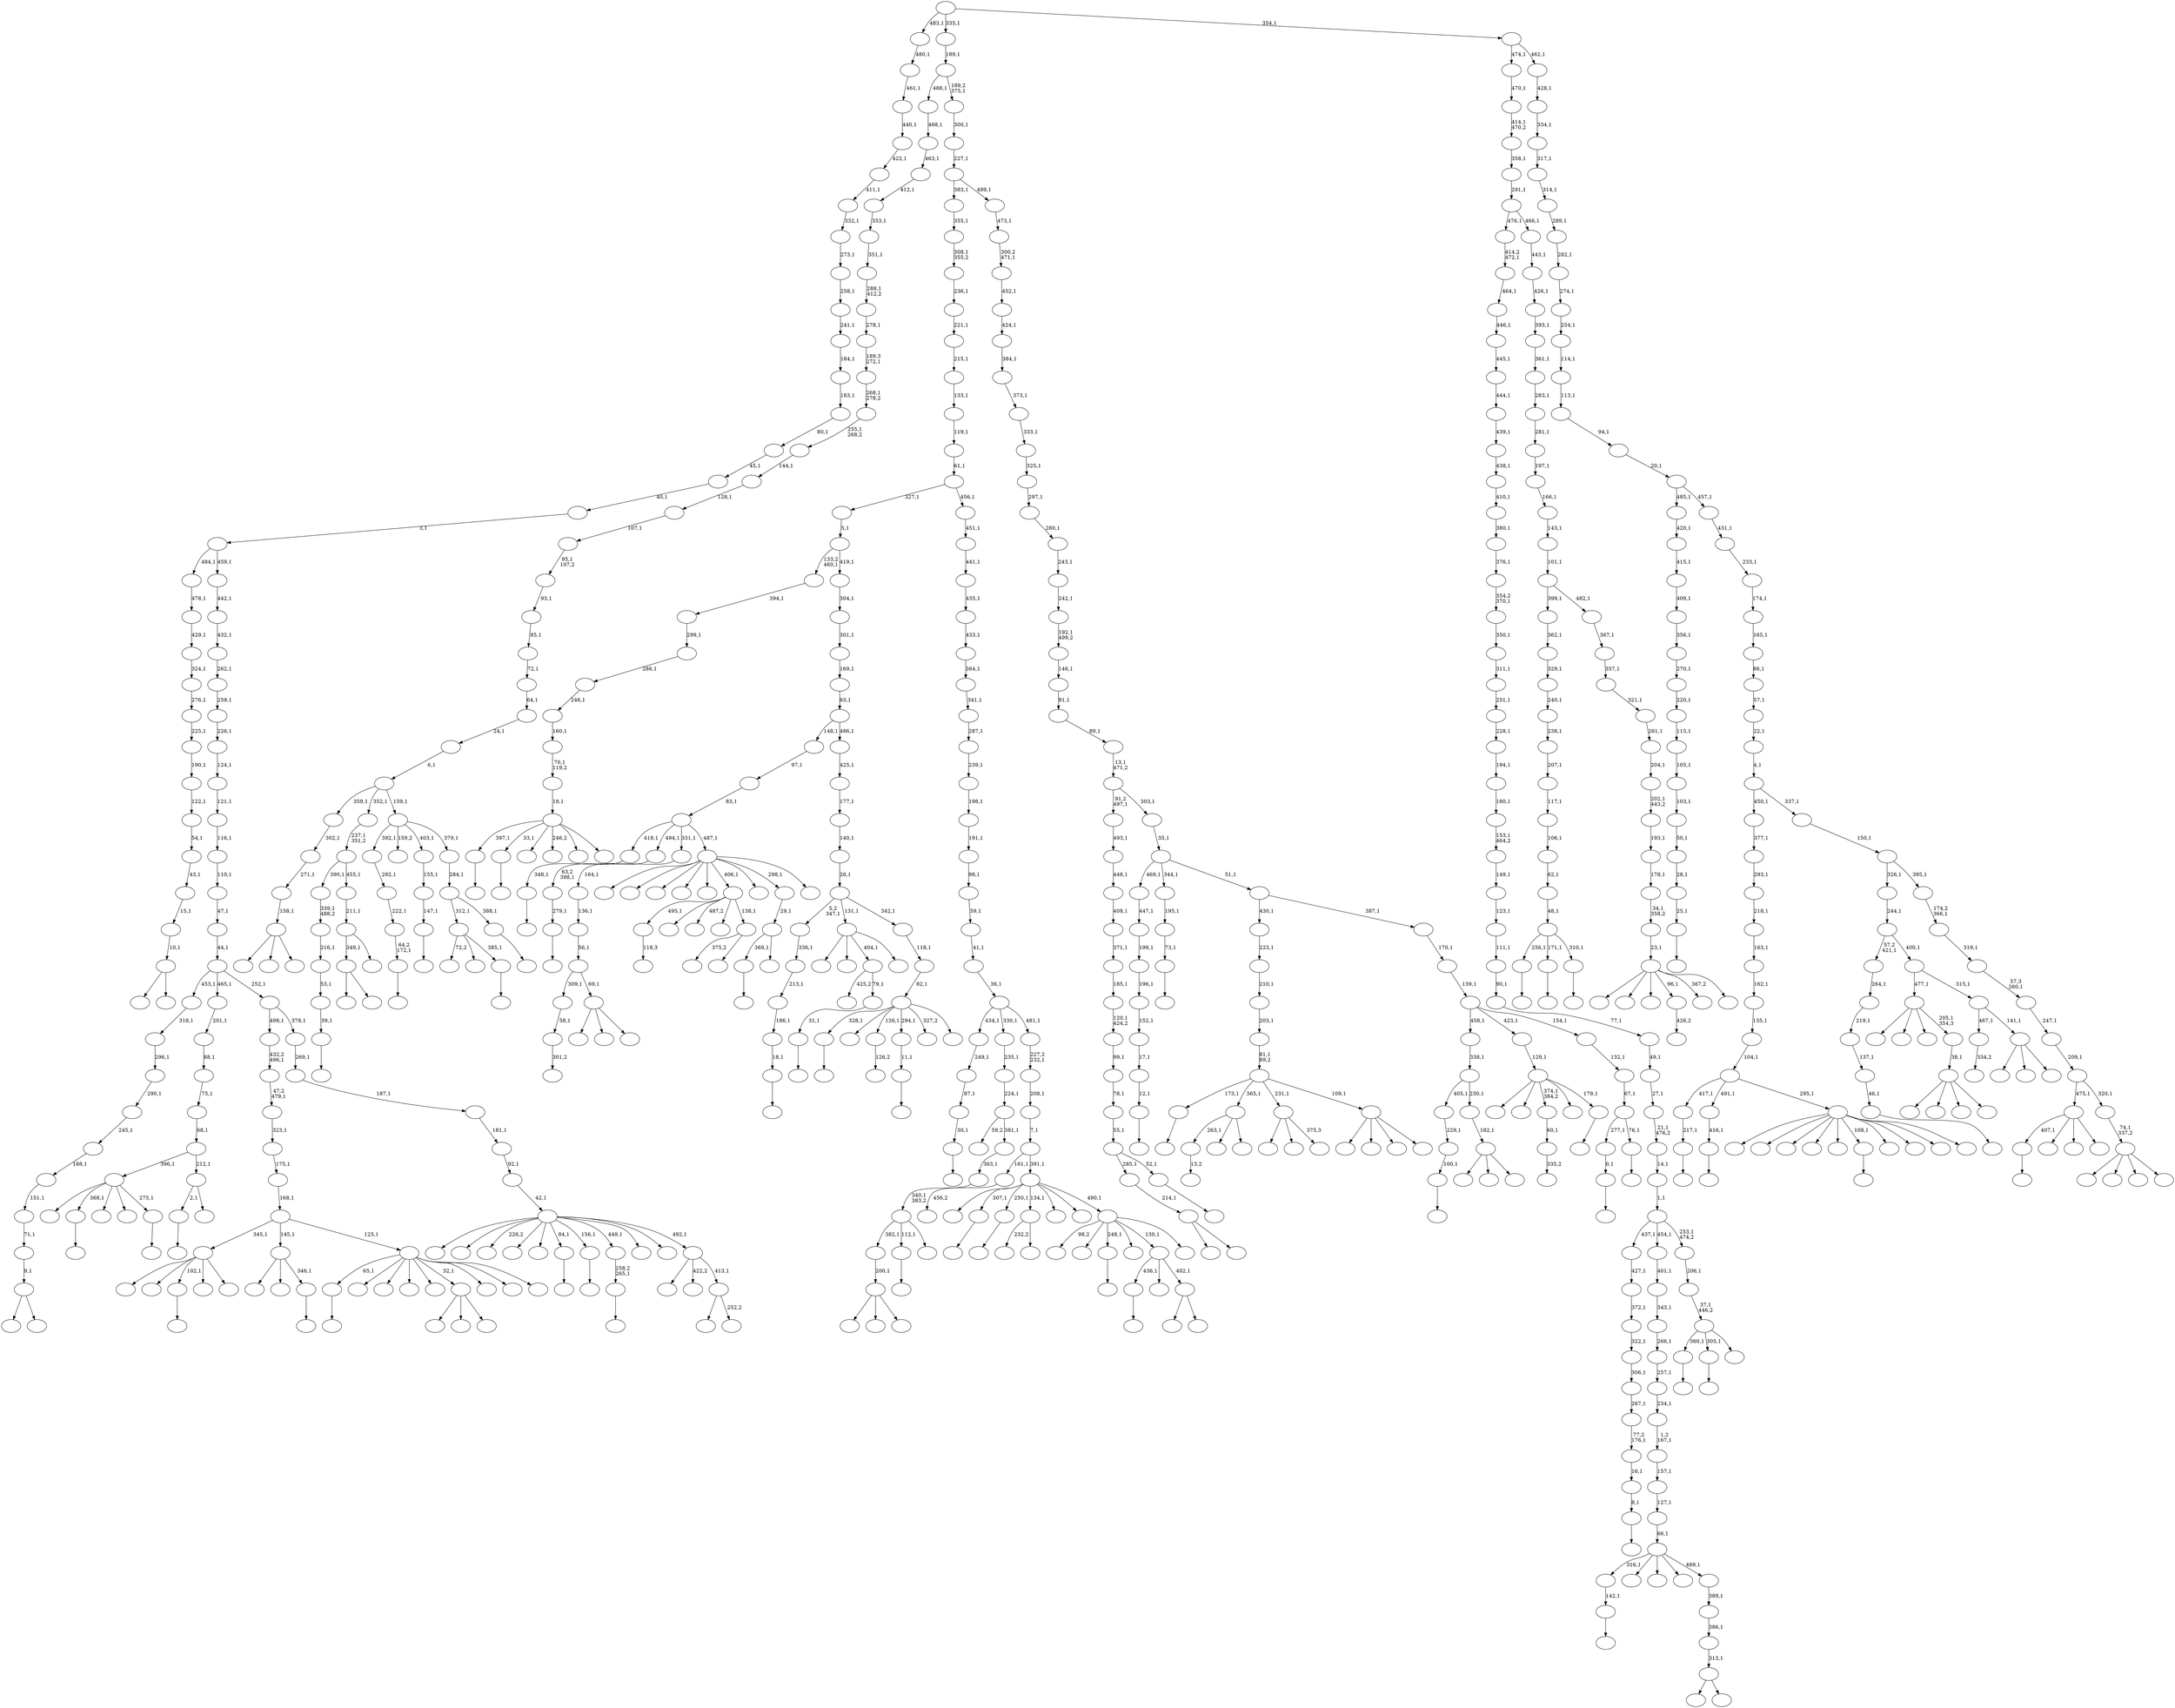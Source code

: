 digraph T {
	700 [label=""]
	699 [label=""]
	698 [label=""]
	697 [label=""]
	696 [label=""]
	695 [label=""]
	694 [label=""]
	693 [label=""]
	692 [label=""]
	691 [label=""]
	690 [label=""]
	689 [label=""]
	688 [label=""]
	687 [label=""]
	686 [label=""]
	685 [label=""]
	684 [label=""]
	683 [label=""]
	682 [label=""]
	681 [label=""]
	680 [label=""]
	679 [label=""]
	678 [label=""]
	677 [label=""]
	676 [label=""]
	675 [label=""]
	674 [label=""]
	673 [label=""]
	672 [label=""]
	671 [label=""]
	670 [label=""]
	669 [label=""]
	668 [label=""]
	667 [label=""]
	666 [label=""]
	665 [label=""]
	664 [label=""]
	663 [label=""]
	662 [label=""]
	661 [label=""]
	660 [label=""]
	659 [label=""]
	658 [label=""]
	657 [label=""]
	656 [label=""]
	655 [label=""]
	654 [label=""]
	653 [label=""]
	652 [label=""]
	651 [label=""]
	650 [label=""]
	649 [label=""]
	648 [label=""]
	647 [label=""]
	646 [label=""]
	645 [label=""]
	644 [label=""]
	643 [label=""]
	642 [label=""]
	641 [label=""]
	640 [label=""]
	639 [label=""]
	638 [label=""]
	637 [label=""]
	636 [label=""]
	635 [label=""]
	634 [label=""]
	633 [label=""]
	632 [label=""]
	631 [label=""]
	630 [label=""]
	629 [label=""]
	628 [label=""]
	627 [label=""]
	626 [label=""]
	625 [label=""]
	624 [label=""]
	623 [label=""]
	622 [label=""]
	621 [label=""]
	620 [label=""]
	619 [label=""]
	618 [label=""]
	617 [label=""]
	616 [label=""]
	615 [label=""]
	614 [label=""]
	613 [label=""]
	612 [label=""]
	611 [label=""]
	610 [label=""]
	609 [label=""]
	608 [label=""]
	607 [label=""]
	606 [label=""]
	605 [label=""]
	604 [label=""]
	603 [label=""]
	602 [label=""]
	601 [label=""]
	600 [label=""]
	599 [label=""]
	598 [label=""]
	597 [label=""]
	596 [label=""]
	595 [label=""]
	594 [label=""]
	593 [label=""]
	592 [label=""]
	591 [label=""]
	590 [label=""]
	589 [label=""]
	588 [label=""]
	587 [label=""]
	586 [label=""]
	585 [label=""]
	584 [label=""]
	583 [label=""]
	582 [label=""]
	581 [label=""]
	580 [label=""]
	579 [label=""]
	578 [label=""]
	577 [label=""]
	576 [label=""]
	575 [label=""]
	574 [label=""]
	573 [label=""]
	572 [label=""]
	571 [label=""]
	570 [label=""]
	569 [label=""]
	568 [label=""]
	567 [label=""]
	566 [label=""]
	565 [label=""]
	564 [label=""]
	563 [label=""]
	562 [label=""]
	561 [label=""]
	560 [label=""]
	559 [label=""]
	558 [label=""]
	557 [label=""]
	556 [label=""]
	555 [label=""]
	554 [label=""]
	553 [label=""]
	552 [label=""]
	551 [label=""]
	550 [label=""]
	549 [label=""]
	548 [label=""]
	547 [label=""]
	546 [label=""]
	545 [label=""]
	544 [label=""]
	543 [label=""]
	542 [label=""]
	541 [label=""]
	540 [label=""]
	539 [label=""]
	538 [label=""]
	537 [label=""]
	536 [label=""]
	535 [label=""]
	534 [label=""]
	533 [label=""]
	532 [label=""]
	531 [label=""]
	530 [label=""]
	529 [label=""]
	528 [label=""]
	527 [label=""]
	526 [label=""]
	525 [label=""]
	524 [label=""]
	523 [label=""]
	522 [label=""]
	521 [label=""]
	520 [label=""]
	519 [label=""]
	518 [label=""]
	517 [label=""]
	516 [label=""]
	515 [label=""]
	514 [label=""]
	513 [label=""]
	512 [label=""]
	511 [label=""]
	510 [label=""]
	509 [label=""]
	508 [label=""]
	507 [label=""]
	506 [label=""]
	505 [label=""]
	504 [label=""]
	503 [label=""]
	502 [label=""]
	501 [label=""]
	500 [label=""]
	499 [label=""]
	498 [label=""]
	497 [label=""]
	496 [label=""]
	495 [label=""]
	494 [label=""]
	493 [label=""]
	492 [label=""]
	491 [label=""]
	490 [label=""]
	489 [label=""]
	488 [label=""]
	487 [label=""]
	486 [label=""]
	485 [label=""]
	484 [label=""]
	483 [label=""]
	482 [label=""]
	481 [label=""]
	480 [label=""]
	479 [label=""]
	478 [label=""]
	477 [label=""]
	476 [label=""]
	475 [label=""]
	474 [label=""]
	473 [label=""]
	472 [label=""]
	471 [label=""]
	470 [label=""]
	469 [label=""]
	468 [label=""]
	467 [label=""]
	466 [label=""]
	465 [label=""]
	464 [label=""]
	463 [label=""]
	462 [label=""]
	461 [label=""]
	460 [label=""]
	459 [label=""]
	458 [label=""]
	457 [label=""]
	456 [label=""]
	455 [label=""]
	454 [label=""]
	453 [label=""]
	452 [label=""]
	451 [label=""]
	450 [label=""]
	449 [label=""]
	448 [label=""]
	447 [label=""]
	446 [label=""]
	445 [label=""]
	444 [label=""]
	443 [label=""]
	442 [label=""]
	441 [label=""]
	440 [label=""]
	439 [label=""]
	438 [label=""]
	437 [label=""]
	436 [label=""]
	435 [label=""]
	434 [label=""]
	433 [label=""]
	432 [label=""]
	431 [label=""]
	430 [label=""]
	429 [label=""]
	428 [label=""]
	427 [label=""]
	426 [label=""]
	425 [label=""]
	424 [label=""]
	423 [label=""]
	422 [label=""]
	421 [label=""]
	420 [label=""]
	419 [label=""]
	418 [label=""]
	417 [label=""]
	416 [label=""]
	415 [label=""]
	414 [label=""]
	413 [label=""]
	412 [label=""]
	411 [label=""]
	410 [label=""]
	409 [label=""]
	408 [label=""]
	407 [label=""]
	406 [label=""]
	405 [label=""]
	404 [label=""]
	403 [label=""]
	402 [label=""]
	401 [label=""]
	400 [label=""]
	399 [label=""]
	398 [label=""]
	397 [label=""]
	396 [label=""]
	395 [label=""]
	394 [label=""]
	393 [label=""]
	392 [label=""]
	391 [label=""]
	390 [label=""]
	389 [label=""]
	388 [label=""]
	387 [label=""]
	386 [label=""]
	385 [label=""]
	384 [label=""]
	383 [label=""]
	382 [label=""]
	381 [label=""]
	380 [label=""]
	379 [label=""]
	378 [label=""]
	377 [label=""]
	376 [label=""]
	375 [label=""]
	374 [label=""]
	373 [label=""]
	372 [label=""]
	371 [label=""]
	370 [label=""]
	369 [label=""]
	368 [label=""]
	367 [label=""]
	366 [label=""]
	365 [label=""]
	364 [label=""]
	363 [label=""]
	362 [label=""]
	361 [label=""]
	360 [label=""]
	359 [label=""]
	358 [label=""]
	357 [label=""]
	356 [label=""]
	355 [label=""]
	354 [label=""]
	353 [label=""]
	352 [label=""]
	351 [label=""]
	350 [label=""]
	349 [label=""]
	348 [label=""]
	347 [label=""]
	346 [label=""]
	345 [label=""]
	344 [label=""]
	343 [label=""]
	342 [label=""]
	341 [label=""]
	340 [label=""]
	339 [label=""]
	338 [label=""]
	337 [label=""]
	336 [label=""]
	335 [label=""]
	334 [label=""]
	333 [label=""]
	332 [label=""]
	331 [label=""]
	330 [label=""]
	329 [label=""]
	328 [label=""]
	327 [label=""]
	326 [label=""]
	325 [label=""]
	324 [label=""]
	323 [label=""]
	322 [label=""]
	321 [label=""]
	320 [label=""]
	319 [label=""]
	318 [label=""]
	317 [label=""]
	316 [label=""]
	315 [label=""]
	314 [label=""]
	313 [label=""]
	312 [label=""]
	311 [label=""]
	310 [label=""]
	309 [label=""]
	308 [label=""]
	307 [label=""]
	306 [label=""]
	305 [label=""]
	304 [label=""]
	303 [label=""]
	302 [label=""]
	301 [label=""]
	300 [label=""]
	299 [label=""]
	298 [label=""]
	297 [label=""]
	296 [label=""]
	295 [label=""]
	294 [label=""]
	293 [label=""]
	292 [label=""]
	291 [label=""]
	290 [label=""]
	289 [label=""]
	288 [label=""]
	287 [label=""]
	286 [label=""]
	285 [label=""]
	284 [label=""]
	283 [label=""]
	282 [label=""]
	281 [label=""]
	280 [label=""]
	279 [label=""]
	278 [label=""]
	277 [label=""]
	276 [label=""]
	275 [label=""]
	274 [label=""]
	273 [label=""]
	272 [label=""]
	271 [label=""]
	270 [label=""]
	269 [label=""]
	268 [label=""]
	267 [label=""]
	266 [label=""]
	265 [label=""]
	264 [label=""]
	263 [label=""]
	262 [label=""]
	261 [label=""]
	260 [label=""]
	259 [label=""]
	258 [label=""]
	257 [label=""]
	256 [label=""]
	255 [label=""]
	254 [label=""]
	253 [label=""]
	252 [label=""]
	251 [label=""]
	250 [label=""]
	249 [label=""]
	248 [label=""]
	247 [label=""]
	246 [label=""]
	245 [label=""]
	244 [label=""]
	243 [label=""]
	242 [label=""]
	241 [label=""]
	240 [label=""]
	239 [label=""]
	238 [label=""]
	237 [label=""]
	236 [label=""]
	235 [label=""]
	234 [label=""]
	233 [label=""]
	232 [label=""]
	231 [label=""]
	230 [label=""]
	229 [label=""]
	228 [label=""]
	227 [label=""]
	226 [label=""]
	225 [label=""]
	224 [label=""]
	223 [label=""]
	222 [label=""]
	221 [label=""]
	220 [label=""]
	219 [label=""]
	218 [label=""]
	217 [label=""]
	216 [label=""]
	215 [label=""]
	214 [label=""]
	213 [label=""]
	212 [label=""]
	211 [label=""]
	210 [label=""]
	209 [label=""]
	208 [label=""]
	207 [label=""]
	206 [label=""]
	205 [label=""]
	204 [label=""]
	203 [label=""]
	202 [label=""]
	201 [label=""]
	200 [label=""]
	199 [label=""]
	198 [label=""]
	197 [label=""]
	196 [label=""]
	195 [label=""]
	194 [label=""]
	193 [label=""]
	192 [label=""]
	191 [label=""]
	190 [label=""]
	189 [label=""]
	188 [label=""]
	187 [label=""]
	186 [label=""]
	185 [label=""]
	184 [label=""]
	183 [label=""]
	182 [label=""]
	181 [label=""]
	180 [label=""]
	179 [label=""]
	178 [label=""]
	177 [label=""]
	176 [label=""]
	175 [label=""]
	174 [label=""]
	173 [label=""]
	172 [label=""]
	171 [label=""]
	170 [label=""]
	169 [label=""]
	168 [label=""]
	167 [label=""]
	166 [label=""]
	165 [label=""]
	164 [label=""]
	163 [label=""]
	162 [label=""]
	161 [label=""]
	160 [label=""]
	159 [label=""]
	158 [label=""]
	157 [label=""]
	156 [label=""]
	155 [label=""]
	154 [label=""]
	153 [label=""]
	152 [label=""]
	151 [label=""]
	150 [label=""]
	149 [label=""]
	148 [label=""]
	147 [label=""]
	146 [label=""]
	145 [label=""]
	144 [label=""]
	143 [label=""]
	142 [label=""]
	141 [label=""]
	140 [label=""]
	139 [label=""]
	138 [label=""]
	137 [label=""]
	136 [label=""]
	135 [label=""]
	134 [label=""]
	133 [label=""]
	132 [label=""]
	131 [label=""]
	130 [label=""]
	129 [label=""]
	128 [label=""]
	127 [label=""]
	126 [label=""]
	125 [label=""]
	124 [label=""]
	123 [label=""]
	122 [label=""]
	121 [label=""]
	120 [label=""]
	119 [label=""]
	118 [label=""]
	117 [label=""]
	116 [label=""]
	115 [label=""]
	114 [label=""]
	113 [label=""]
	112 [label=""]
	111 [label=""]
	110 [label=""]
	109 [label=""]
	108 [label=""]
	107 [label=""]
	106 [label=""]
	105 [label=""]
	104 [label=""]
	103 [label=""]
	102 [label=""]
	101 [label=""]
	100 [label=""]
	99 [label=""]
	98 [label=""]
	97 [label=""]
	96 [label=""]
	95 [label=""]
	94 [label=""]
	93 [label=""]
	92 [label=""]
	91 [label=""]
	90 [label=""]
	89 [label=""]
	88 [label=""]
	87 [label=""]
	86 [label=""]
	85 [label=""]
	84 [label=""]
	83 [label=""]
	82 [label=""]
	81 [label=""]
	80 [label=""]
	79 [label=""]
	78 [label=""]
	77 [label=""]
	76 [label=""]
	75 [label=""]
	74 [label=""]
	73 [label=""]
	72 [label=""]
	71 [label=""]
	70 [label=""]
	69 [label=""]
	68 [label=""]
	67 [label=""]
	66 [label=""]
	65 [label=""]
	64 [label=""]
	63 [label=""]
	62 [label=""]
	61 [label=""]
	60 [label=""]
	59 [label=""]
	58 [label=""]
	57 [label=""]
	56 [label=""]
	55 [label=""]
	54 [label=""]
	53 [label=""]
	52 [label=""]
	51 [label=""]
	50 [label=""]
	49 [label=""]
	48 [label=""]
	47 [label=""]
	46 [label=""]
	45 [label=""]
	44 [label=""]
	43 [label=""]
	42 [label=""]
	41 [label=""]
	40 [label=""]
	39 [label=""]
	38 [label=""]
	37 [label=""]
	36 [label=""]
	35 [label=""]
	34 [label=""]
	33 [label=""]
	32 [label=""]
	31 [label=""]
	30 [label=""]
	29 [label=""]
	28 [label=""]
	27 [label=""]
	26 [label=""]
	25 [label=""]
	24 [label=""]
	23 [label=""]
	22 [label=""]
	21 [label=""]
	20 [label=""]
	19 [label=""]
	18 [label=""]
	17 [label=""]
	16 [label=""]
	15 [label=""]
	14 [label=""]
	13 [label=""]
	12 [label=""]
	11 [label=""]
	10 [label=""]
	9 [label=""]
	8 [label=""]
	7 [label=""]
	6 [label=""]
	5 [label=""]
	4 [label=""]
	3 [label=""]
	2 [label=""]
	1 [label=""]
	0 [label=""]
	689 -> 690 [label=""]
	688 -> 689 [label="46,1"]
	687 -> 688 [label="137,1"]
	686 -> 687 [label="219,1"]
	685 -> 686 [label="264,1"]
	683 -> 684 [label=""]
	682 -> 683 [label="12,1"]
	681 -> 682 [label="17,1"]
	680 -> 681 [label="152,1"]
	679 -> 680 [label="196,1"]
	678 -> 679 [label="199,1"]
	677 -> 678 [label="447,1"]
	675 -> 676 [label="426,2"]
	670 -> 671 [label=""]
	669 -> 670 [label="348,1"]
	667 -> 668 [label=""]
	662 -> 663 [label=""]
	660 -> 661 [label=""]
	657 -> 658 [label="13,2"]
	652 -> 653 [label=""]
	649 -> 650 [label=""]
	646 -> 647 [label=""]
	645 -> 646 [label="25,1"]
	644 -> 645 [label="28,1"]
	643 -> 644 [label="50,1"]
	642 -> 643 [label="103,1"]
	641 -> 642 [label="105,1"]
	640 -> 641 [label="115,1"]
	639 -> 640 [label="220,1"]
	638 -> 639 [label="270,1"]
	637 -> 638 [label="356,1"]
	636 -> 637 [label="409,1"]
	635 -> 636 [label="415,1"]
	634 -> 635 [label="420,1"]
	631 -> 632 [label=""]
	628 -> 629 [label=""]
	623 -> 624 [label=""]
	622 -> 623 [label="142,1"]
	620 -> 621 [label=""]
	619 -> 620 [label="8,1"]
	618 -> 619 [label="16,1"]
	617 -> 618 [label="77,2\n176,1"]
	616 -> 617 [label="267,1"]
	615 -> 616 [label="306,1"]
	614 -> 615 [label="322,1"]
	613 -> 614 [label="372,1"]
	612 -> 613 [label="427,1"]
	609 -> 610 [label=""]
	607 -> 608 [label=""]
	600 -> 601 [label=""]
	599 -> 600 [label="217,1"]
	594 -> 595 [label=""]
	593 -> 594 [label="39,1"]
	592 -> 593 [label="53,1"]
	591 -> 592 [label="216,1"]
	590 -> 591 [label="339,1\n488,2"]
	585 -> 586 [label=""]
	584 -> 674 [label="72,2"]
	584 -> 611 [label=""]
	584 -> 585 [label="385,1"]
	579 -> 580 [label=""]
	576 -> 577 [label=""]
	574 -> 575 [label=""]
	573 -> 574 [label="0,1"]
	570 -> 571 [label=""]
	569 -> 570 [label="64,2\n172,1"]
	568 -> 569 [label="222,1"]
	567 -> 568 [label="292,1"]
	562 -> 657 [label="263,1"]
	562 -> 581 [label=""]
	562 -> 563 [label=""]
	559 -> 560 [label="301,2"]
	558 -> 559 [label="58,1"]
	556 -> 557 [label=""]
	548 -> 549 [label="119,3"]
	546 -> 547 [label=""]
	545 -> 546 [label="416,1"]
	541 -> 542 [label=""]
	540 -> 541 [label="30,1"]
	539 -> 540 [label="87,1"]
	538 -> 539 [label="249,1"]
	534 -> 535 [label=""]
	528 -> 529 [label=""]
	523 -> 524 [label="335,2"]
	522 -> 523 [label="60,1"]
	518 -> 519 [label=""]
	516 -> 517 [label=""]
	514 -> 630 [label=""]
	514 -> 515 [label=""]
	513 -> 514 [label="214,1"]
	511 -> 512 [label=""]
	509 -> 510 [label=""]
	507 -> 508 [label=""]
	506 -> 672 [label=""]
	506 -> 662 [label="368,1"]
	506 -> 597 [label=""]
	506 -> 527 [label=""]
	506 -> 507 [label="275,1"]
	503 -> 660 [label="397,1"]
	503 -> 652 [label="33,1"]
	503 -> 648 [label=""]
	503 -> 633 [label="246,2"]
	503 -> 572 [label=""]
	503 -> 504 [label=""]
	502 -> 503 [label="19,1"]
	501 -> 502 [label="70,1\n119,2"]
	500 -> 501 [label="160,1"]
	499 -> 500 [label="246,1"]
	498 -> 499 [label="286,1"]
	497 -> 498 [label="299,1"]
	496 -> 497 [label="394,1"]
	494 -> 495 [label="334,2"]
	490 -> 491 [label=""]
	485 -> 486 [label=""]
	484 -> 485 [label="258,2\n265,1"]
	480 -> 481 [label=""]
	479 -> 480 [label="73,1"]
	478 -> 479 [label="195,1"]
	476 -> 477 [label=""]
	475 -> 476 [label="100,1"]
	474 -> 475 [label="229,1"]
	472 -> 473 [label=""]
	471 -> 513 [label="285,1"]
	471 -> 472 [label="52,1"]
	470 -> 471 [label="55,1"]
	469 -> 470 [label="78,1"]
	468 -> 469 [label="99,1"]
	467 -> 468 [label="120,1\n424,2"]
	466 -> 467 [label="185,1"]
	465 -> 466 [label="371,1"]
	464 -> 465 [label="408,1"]
	463 -> 464 [label="448,1"]
	462 -> 463 [label="493,1"]
	460 -> 596 [label=""]
	460 -> 461 [label=""]
	459 -> 460 [label="313,1"]
	458 -> 459 [label="386,1"]
	457 -> 458 [label="389,1"]
	456 -> 622 [label="316,1"]
	456 -> 603 [label=""]
	456 -> 588 [label=""]
	456 -> 488 [label=""]
	456 -> 457 [label="489,1"]
	455 -> 456 [label="66,1"]
	454 -> 455 [label="127,1"]
	453 -> 454 [label="157,1"]
	452 -> 453 [label="1,2\n167,1"]
	451 -> 452 [label="234,1"]
	450 -> 451 [label="257,1"]
	449 -> 450 [label="266,1"]
	448 -> 449 [label="343,1"]
	447 -> 448 [label="401,1"]
	445 -> 446 [label=""]
	442 -> 443 [label=""]
	441 -> 442 [label="18,1"]
	440 -> 441 [label="186,1"]
	439 -> 440 [label="213,1"]
	438 -> 439 [label="336,1"]
	433 -> 627 [label=""]
	433 -> 487 [label=""]
	433 -> 434 [label=""]
	432 -> 433 [label="200,1"]
	429 -> 602 [label="232,2"]
	429 -> 430 [label=""]
	424 -> 656 [label=""]
	424 -> 425 [label=""]
	423 -> 424 [label="9,1"]
	422 -> 423 [label="71,1"]
	421 -> 422 [label="151,1"]
	420 -> 421 [label="188,1"]
	419 -> 420 [label="245,1"]
	418 -> 419 [label="290,1"]
	417 -> 418 [label="296,1"]
	416 -> 417 [label="318,1"]
	413 -> 414 [label=""]
	409 -> 410 [label=""]
	408 -> 649 [label="256,1"]
	408 -> 516 [label="171,1"]
	408 -> 409 [label="310,1"]
	407 -> 408 [label="48,1"]
	406 -> 407 [label="62,1"]
	405 -> 406 [label="106,1"]
	404 -> 405 [label="117,1"]
	403 -> 404 [label="207,1"]
	402 -> 403 [label="238,1"]
	401 -> 402 [label="240,1"]
	400 -> 401 [label="329,1"]
	399 -> 400 [label="362,1"]
	397 -> 665 [label=""]
	397 -> 483 [label=""]
	397 -> 398 [label="375,3"]
	395 -> 626 [label=""]
	395 -> 532 [label=""]
	395 -> 396 [label=""]
	394 -> 395 [label="158,1"]
	393 -> 394 [label="271,1"]
	392 -> 393 [label="302,1"]
	390 -> 579 [label="360,1"]
	390 -> 490 [label="305,1"]
	390 -> 391 [label=""]
	389 -> 390 [label="37,1\n446,2"]
	388 -> 389 [label="206,1"]
	387 -> 612 [label="437,1"]
	387 -> 447 [label="454,1"]
	387 -> 388 [label="253,1\n474,2"]
	386 -> 387 [label="1,1"]
	385 -> 386 [label="14,1"]
	384 -> 385 [label="21,1\n476,2"]
	383 -> 384 [label="27,1"]
	382 -> 383 [label="49,1"]
	381 -> 382 [label="77,1"]
	380 -> 381 [label="90,1"]
	379 -> 380 [label="111,1"]
	378 -> 379 [label="123,1"]
	377 -> 378 [label="149,1"]
	376 -> 377 [label="153,1\n464,2"]
	375 -> 376 [label="180,1"]
	374 -> 375 [label="194,1"]
	373 -> 374 [label="228,1"]
	372 -> 373 [label="251,1"]
	371 -> 372 [label="311,1"]
	370 -> 371 [label="350,1"]
	369 -> 370 [label="354,2\n370,1"]
	368 -> 369 [label="376,1"]
	367 -> 368 [label="380,1"]
	366 -> 367 [label="410,1"]
	365 -> 366 [label="438,1"]
	364 -> 365 [label="439,1"]
	363 -> 364 [label="444,1"]
	362 -> 363 [label="445,1"]
	361 -> 362 [label="446,1"]
	360 -> 361 [label="464,1"]
	359 -> 360 [label="414,2\n472,1"]
	356 -> 693 [label=""]
	356 -> 544 [label=""]
	356 -> 357 [label=""]
	355 -> 356 [label="182,1"]
	354 -> 474 [label="405,1"]
	354 -> 355 [label="230,1"]
	353 -> 354 [label="338,1"]
	349 -> 699 [label=""]
	349 -> 555 [label=""]
	349 -> 525 [label=""]
	349 -> 350 [label=""]
	348 -> 349 [label="38,1"]
	347 -> 694 [label=""]
	347 -> 431 [label=""]
	347 -> 427 [label=""]
	347 -> 348 [label="205,1\n354,3"]
	345 -> 583 [label=""]
	345 -> 553 [label=""]
	345 -> 445 [label="102,1"]
	345 -> 412 [label=""]
	345 -> 346 [label=""]
	341 -> 554 [label=""]
	341 -> 342 [label=""]
	338 -> 582 [label=""]
	338 -> 426 [label=""]
	338 -> 339 [label=""]
	335 -> 336 [label=""]
	334 -> 335 [label="147,1"]
	333 -> 334 [label="155,1"]
	331 -> 332 [label="456,2"]
	329 -> 330 [label=""]
	328 -> 329 [label="31,1"]
	327 -> 437 [label="425,2"]
	327 -> 328 [label="79,1"]
	325 -> 326 [label=""]
	318 -> 319 [label="126,2"]
	315 -> 551 [label=""]
	315 -> 521 [label=""]
	315 -> 492 [label=""]
	315 -> 316 [label=""]
	314 -> 628 [label="173,1"]
	314 -> 562 [label="365,1"]
	314 -> 397 [label="231,1"]
	314 -> 315 [label="109,1"]
	313 -> 314 [label="81,1\n89,2"]
	312 -> 313 [label="203,1"]
	311 -> 312 [label="210,1"]
	310 -> 311 [label="223,1"]
	307 -> 664 [label="375,2"]
	307 -> 308 [label=""]
	306 -> 548 [label="495,1"]
	306 -> 530 [label=""]
	306 -> 435 [label="487,2"]
	306 -> 324 [label=""]
	306 -> 307 [label="138,1"]
	304 -> 305 [label=""]
	303 -> 304 [label="279,1"]
	302 -> 303 [label="63,2\n398,1"]
	298 -> 598 [label=""]
	298 -> 537 [label=""]
	298 -> 327 [label="404,1"]
	298 -> 299 [label=""]
	296 -> 432 [label="382,1"]
	296 -> 325 [label="112,1"]
	296 -> 297 [label=""]
	295 -> 296 [label="340,1\n383,2"]
	294 -> 295 [label="363,1"]
	293 -> 531 [label="59,2"]
	293 -> 294 [label="381,1"]
	292 -> 293 [label="224,1"]
	291 -> 292 [label="235,1"]
	288 -> 526 [label=""]
	288 -> 317 [label=""]
	288 -> 289 [label=""]
	287 -> 494 [label="467,1"]
	287 -> 288 [label="141,1"]
	286 -> 347 [label="477,1"]
	286 -> 287 [label="315,1"]
	285 -> 685 [label="57,2\n421,1"]
	285 -> 286 [label="400,1"]
	284 -> 285 [label="244,1"]
	281 -> 556 [label="369,1"]
	281 -> 282 [label=""]
	280 -> 281 [label="29,1"]
	278 -> 511 [label="2,1"]
	278 -> 279 [label=""]
	277 -> 506 [label="396,1"]
	277 -> 278 [label="212,1"]
	276 -> 277 [label="68,1"]
	275 -> 276 [label="75,1"]
	274 -> 275 [label="88,1"]
	273 -> 274 [label="201,1"]
	270 -> 271 [label=""]
	269 -> 666 [label=""]
	269 -> 322 [label=""]
	269 -> 270 [label="346,1"]
	267 -> 268 [label=""]
	266 -> 267 [label="11,1"]
	264 -> 654 [label=""]
	264 -> 605 [label=""]
	264 -> 265 [label=""]
	263 -> 558 [label="309,1"]
	263 -> 264 [label="69,1"]
	262 -> 263 [label="56,1"]
	261 -> 262 [label="136,1"]
	260 -> 261 [label="164,1"]
	258 -> 609 [label="65,1"]
	258 -> 543 [label=""]
	258 -> 493 [label=""]
	258 -> 428 [label=""]
	258 -> 411 [label=""]
	258 -> 338 [label="32,1"]
	258 -> 321 [label=""]
	258 -> 272 [label=""]
	258 -> 259 [label=""]
	257 -> 345 [label="345,1"]
	257 -> 269 [label="145,1"]
	257 -> 258 [label="125,1"]
	256 -> 257 [label="168,1"]
	255 -> 256 [label="175,1"]
	254 -> 255 [label="323,1"]
	253 -> 254 [label="47,2\n479,1"]
	252 -> 253 [label="432,2\n496,1"]
	250 -> 251 [label=""]
	249 -> 696 [label=""]
	249 -> 692 [label=""]
	249 -> 522 [label="374,1\n384,2"]
	249 -> 351 [label=""]
	249 -> 250 [label="179,1"]
	248 -> 249 [label="129,1"]
	246 -> 606 [label=""]
	246 -> 247 [label=""]
	245 -> 246 [label="10,1"]
	244 -> 245 [label="15,1"]
	243 -> 244 [label="43,1"]
	242 -> 243 [label="54,1"]
	241 -> 242 [label="122,1"]
	240 -> 241 [label="190,1"]
	239 -> 240 [label="225,1"]
	238 -> 239 [label="276,1"]
	237 -> 238 [label="324,1"]
	236 -> 237 [label="429,1"]
	235 -> 236 [label="478,1"]
	232 -> 341 [label="349,1"]
	232 -> 233 [label=""]
	231 -> 232 [label="211,1"]
	230 -> 590 [label="390,1"]
	230 -> 231 [label="455,1"]
	229 -> 230 [label="237,1\n351,2"]
	227 -> 700 [label=""]
	227 -> 698 [label=""]
	227 -> 695 [label=""]
	227 -> 675 [label="96,1"]
	227 -> 589 [label="367,2"]
	227 -> 228 [label=""]
	226 -> 227 [label="23,1"]
	225 -> 226 [label="34,1\n358,2"]
	224 -> 225 [label="178,1"]
	223 -> 224 [label="193,1"]
	222 -> 223 [label="202,1\n443,2"]
	221 -> 222 [label="204,1"]
	220 -> 221 [label="261,1"]
	219 -> 220 [label="321,1"]
	218 -> 219 [label="357,1"]
	217 -> 218 [label="367,1"]
	216 -> 399 [label="399,1"]
	216 -> 217 [label="482,1"]
	215 -> 216 [label="101,1"]
	214 -> 215 [label="143,1"]
	213 -> 214 [label="166,1"]
	212 -> 213 [label="197,1"]
	211 -> 212 [label="281,1"]
	210 -> 211 [label="283,1"]
	209 -> 210 [label="361,1"]
	208 -> 209 [label="393,1"]
	207 -> 208 [label="426,1"]
	206 -> 207 [label="443,1"]
	205 -> 359 [label="476,1"]
	205 -> 206 [label="466,1"]
	204 -> 205 [label="291,1"]
	203 -> 204 [label="358,1"]
	202 -> 203 [label="414,1\n470,2"]
	201 -> 202 [label="470,1"]
	199 -> 320 [label=""]
	199 -> 200 [label="252,2"]
	198 -> 587 [label=""]
	198 -> 323 [label="422,2"]
	198 -> 199 [label="413,1"]
	197 -> 673 [label=""]
	197 -> 659 [label=""]
	197 -> 625 [label="226,2"]
	197 -> 565 [label=""]
	197 -> 550 [label=""]
	197 -> 534 [label="84,1"]
	197 -> 509 [label="156,1"]
	197 -> 484 [label="449,1"]
	197 -> 309 [label=""]
	197 -> 301 [label=""]
	197 -> 198 [label="492,1"]
	196 -> 197 [label="42,1"]
	195 -> 196 [label="92,1"]
	194 -> 195 [label="181,1"]
	193 -> 194 [label="187,1"]
	192 -> 193 [label="269,1"]
	191 -> 252 [label="498,1"]
	191 -> 192 [label="378,1"]
	190 -> 416 [label="453,1"]
	190 -> 273 [label="465,1"]
	190 -> 191 [label="252,1"]
	189 -> 190 [label="44,1"]
	188 -> 189 [label="47,1"]
	187 -> 188 [label="110,1"]
	186 -> 187 [label="116,1"]
	185 -> 186 [label="121,1"]
	184 -> 185 [label="124,1"]
	183 -> 184 [label="226,1"]
	182 -> 183 [label="259,1"]
	181 -> 182 [label="262,1"]
	180 -> 181 [label="432,1"]
	179 -> 180 [label="442,1"]
	178 -> 235 [label="484,1"]
	178 -> 179 [label="459,1"]
	177 -> 178 [label="3,1"]
	176 -> 177 [label="40,1"]
	175 -> 176 [label="45,1"]
	174 -> 175 [label="80,1"]
	173 -> 174 [label="183,1"]
	172 -> 173 [label="184,1"]
	171 -> 172 [label="241,1"]
	170 -> 171 [label="258,1"]
	169 -> 170 [label="273,1"]
	168 -> 169 [label="332,1"]
	167 -> 168 [label="411,1"]
	166 -> 167 [label="422,1"]
	165 -> 166 [label="440,1"]
	164 -> 165 [label="461,1"]
	163 -> 164 [label="480,1"]
	161 -> 578 [label=""]
	161 -> 552 [label=""]
	161 -> 489 [label=""]
	161 -> 436 [label=""]
	161 -> 343 [label=""]
	161 -> 306 [label="406,1"]
	161 -> 300 [label=""]
	161 -> 280 [label="298,1"]
	161 -> 162 [label=""]
	160 -> 669 [label="418,1"]
	160 -> 302 [label="494,1"]
	160 -> 260 [label="331,1"]
	160 -> 161 [label="487,1"]
	159 -> 160 [label="83,1"]
	158 -> 159 [label="97,1"]
	156 -> 651 [label=""]
	156 -> 157 [label=""]
	155 -> 667 [label="436,1"]
	155 -> 505 [label=""]
	155 -> 156 [label="402,1"]
	153 -> 528 [label="328,1"]
	153 -> 340 [label=""]
	153 -> 318 [label="126,1"]
	153 -> 266 [label="294,1"]
	153 -> 234 [label="327,2"]
	153 -> 154 [label=""]
	152 -> 153 [label="82,1"]
	151 -> 152 [label="118,1"]
	150 -> 438 [label="5,2\n347,1"]
	150 -> 298 [label="131,1"]
	150 -> 151 [label="342,1"]
	149 -> 150 [label="26,1"]
	148 -> 149 [label="140,1"]
	147 -> 148 [label="177,1"]
	146 -> 147 [label="425,1"]
	145 -> 158 [label="148,1"]
	145 -> 146 [label="486,1"]
	144 -> 145 [label="63,1"]
	143 -> 144 [label="169,1"]
	142 -> 143 [label="301,1"]
	141 -> 142 [label="304,1"]
	140 -> 496 [label="133,2\n460,1"]
	140 -> 141 [label="419,1"]
	139 -> 140 [label="5,1"]
	137 -> 697 [label="98,2"]
	137 -> 655 [label=""]
	137 -> 607 [label="248,1"]
	137 -> 520 [label=""]
	137 -> 155 [label="130,1"]
	137 -> 138 [label=""]
	136 -> 691 [label=""]
	136 -> 576 [label="307,1"]
	136 -> 518 [label="250,1"]
	136 -> 429 [label="134,1"]
	136 -> 344 [label=""]
	136 -> 337 [label=""]
	136 -> 137 [label="490,1"]
	135 -> 331 [label="161,1"]
	135 -> 136 [label="391,1"]
	134 -> 135 [label="7,1"]
	133 -> 134 [label="208,1"]
	132 -> 133 [label="227,2\n232,1"]
	131 -> 538 [label="434,1"]
	131 -> 291 [label="330,1"]
	131 -> 132 [label="481,1"]
	130 -> 131 [label="36,1"]
	129 -> 130 [label="41,1"]
	128 -> 129 [label="59,1"]
	127 -> 128 [label="98,1"]
	126 -> 127 [label="191,1"]
	125 -> 126 [label="198,1"]
	124 -> 125 [label="239,1"]
	123 -> 124 [label="287,1"]
	122 -> 123 [label="341,1"]
	121 -> 122 [label="364,1"]
	120 -> 121 [label="433,1"]
	119 -> 120 [label="435,1"]
	118 -> 119 [label="441,1"]
	117 -> 118 [label="451,1"]
	116 -> 139 [label="327,1"]
	116 -> 117 [label="456,1"]
	115 -> 116 [label="61,1"]
	114 -> 115 [label="119,1"]
	113 -> 114 [label="133,1"]
	112 -> 113 [label="215,1"]
	111 -> 112 [label="221,1"]
	110 -> 111 [label="236,1"]
	109 -> 110 [label="308,1\n355,2"]
	108 -> 109 [label="355,1"]
	106 -> 107 [label=""]
	105 -> 584 [label="312,1"]
	105 -> 106 [label="388,1"]
	104 -> 105 [label="284,1"]
	103 -> 567 [label="392,1"]
	103 -> 536 [label="159,2"]
	103 -> 333 [label="403,1"]
	103 -> 104 [label="379,1"]
	102 -> 392 [label="359,1"]
	102 -> 229 [label="352,1"]
	102 -> 103 [label="159,1"]
	101 -> 102 [label="6,1"]
	100 -> 101 [label="24,1"]
	99 -> 100 [label="64,1"]
	98 -> 99 [label="72,1"]
	97 -> 98 [label="85,1"]
	96 -> 97 [label="93,1"]
	95 -> 96 [label="95,1\n107,2"]
	94 -> 95 [label="107,1"]
	93 -> 94 [label="128,1"]
	92 -> 93 [label="144,1"]
	91 -> 92 [label="255,1\n268,2"]
	90 -> 91 [label="268,1\n278,2"]
	89 -> 90 [label="189,3\n272,1"]
	88 -> 89 [label="278,1"]
	87 -> 88 [label="288,1\n412,2"]
	86 -> 87 [label="351,1"]
	85 -> 86 [label="353,1"]
	84 -> 85 [label="412,1"]
	83 -> 84 [label="463,1"]
	82 -> 83 [label="468,1"]
	80 -> 604 [label=""]
	80 -> 566 [label=""]
	80 -> 564 [label=""]
	80 -> 561 [label=""]
	80 -> 482 [label=""]
	80 -> 413 [label="108,1"]
	80 -> 358 [label=""]
	80 -> 352 [label=""]
	80 -> 283 [label=""]
	80 -> 81 [label=""]
	79 -> 599 [label="417,1"]
	79 -> 545 [label="491,1"]
	79 -> 80 [label="295,1"]
	78 -> 79 [label="104,1"]
	77 -> 78 [label="135,1"]
	76 -> 77 [label="162,1"]
	75 -> 76 [label="163,1"]
	74 -> 75 [label="218,1"]
	73 -> 74 [label="293,1"]
	72 -> 73 [label="377,1"]
	69 -> 631 [label="407,1"]
	69 -> 533 [label=""]
	69 -> 71 [label=""]
	69 -> 70 [label=""]
	67 -> 68 [label=""]
	66 -> 573 [label="277,1"]
	66 -> 67 [label="76,1"]
	65 -> 66 [label="67,1"]
	64 -> 65 [label="132,1"]
	63 -> 353 [label="458,1"]
	63 -> 248 [label="423,1"]
	63 -> 64 [label="154,1"]
	62 -> 63 [label="139,1"]
	61 -> 62 [label="170,1"]
	60 -> 310 [label="430,1"]
	60 -> 61 [label="387,1"]
	59 -> 677 [label="469,1"]
	59 -> 478 [label="344,1"]
	59 -> 60 [label="51,1"]
	58 -> 59 [label="35,1"]
	57 -> 462 [label="91,2\n497,1"]
	57 -> 58 [label="303,1"]
	56 -> 57 [label="13,1\n471,2"]
	55 -> 56 [label="89,1"]
	54 -> 55 [label="91,1"]
	53 -> 54 [label="146,1"]
	52 -> 53 [label="192,1\n499,2"]
	51 -> 52 [label="242,1"]
	50 -> 51 [label="243,1"]
	49 -> 50 [label="280,1"]
	48 -> 49 [label="297,1"]
	47 -> 48 [label="325,1"]
	46 -> 47 [label="333,1"]
	45 -> 46 [label="373,1"]
	44 -> 45 [label="384,1"]
	43 -> 44 [label="424,1"]
	42 -> 43 [label="452,1"]
	41 -> 42 [label="300,2\n471,1"]
	40 -> 41 [label="473,1"]
	39 -> 108 [label="383,1"]
	39 -> 40 [label="499,1"]
	38 -> 39 [label="227,1"]
	37 -> 38 [label="300,1"]
	36 -> 82 [label="488,1"]
	36 -> 37 [label="189,2\n375,1"]
	35 -> 36 [label="189,1"]
	33 -> 444 [label=""]
	33 -> 415 [label=""]
	33 -> 290 [label=""]
	33 -> 34 [label=""]
	32 -> 33 [label="74,1\n337,2"]
	31 -> 69 [label="475,1"]
	31 -> 32 [label="320,1"]
	30 -> 31 [label="209,1"]
	29 -> 30 [label="247,1"]
	28 -> 29 [label="57,3\n260,1"]
	27 -> 28 [label="319,1"]
	26 -> 27 [label="174,2\n366,1"]
	25 -> 284 [label="326,1"]
	25 -> 26 [label="395,1"]
	24 -> 25 [label="150,1"]
	23 -> 72 [label="450,1"]
	23 -> 24 [label="337,1"]
	22 -> 23 [label="4,1"]
	21 -> 22 [label="22,1"]
	20 -> 21 [label="57,1"]
	19 -> 20 [label="86,1"]
	18 -> 19 [label="165,1"]
	17 -> 18 [label="174,1"]
	16 -> 17 [label="233,1"]
	15 -> 16 [label="431,1"]
	14 -> 634 [label="485,1"]
	14 -> 15 [label="457,1"]
	13 -> 14 [label="20,1"]
	12 -> 13 [label="94,1"]
	11 -> 12 [label="113,1"]
	10 -> 11 [label="114,1"]
	9 -> 10 [label="254,1"]
	8 -> 9 [label="274,1"]
	7 -> 8 [label="282,1"]
	6 -> 7 [label="289,1"]
	5 -> 6 [label="314,1"]
	4 -> 5 [label="317,1"]
	3 -> 4 [label="334,1"]
	2 -> 3 [label="428,1"]
	1 -> 201 [label="474,1"]
	1 -> 2 [label="462,1"]
	0 -> 163 [label="483,1"]
	0 -> 35 [label="335,1"]
	0 -> 1 [label="354,1"]
}

